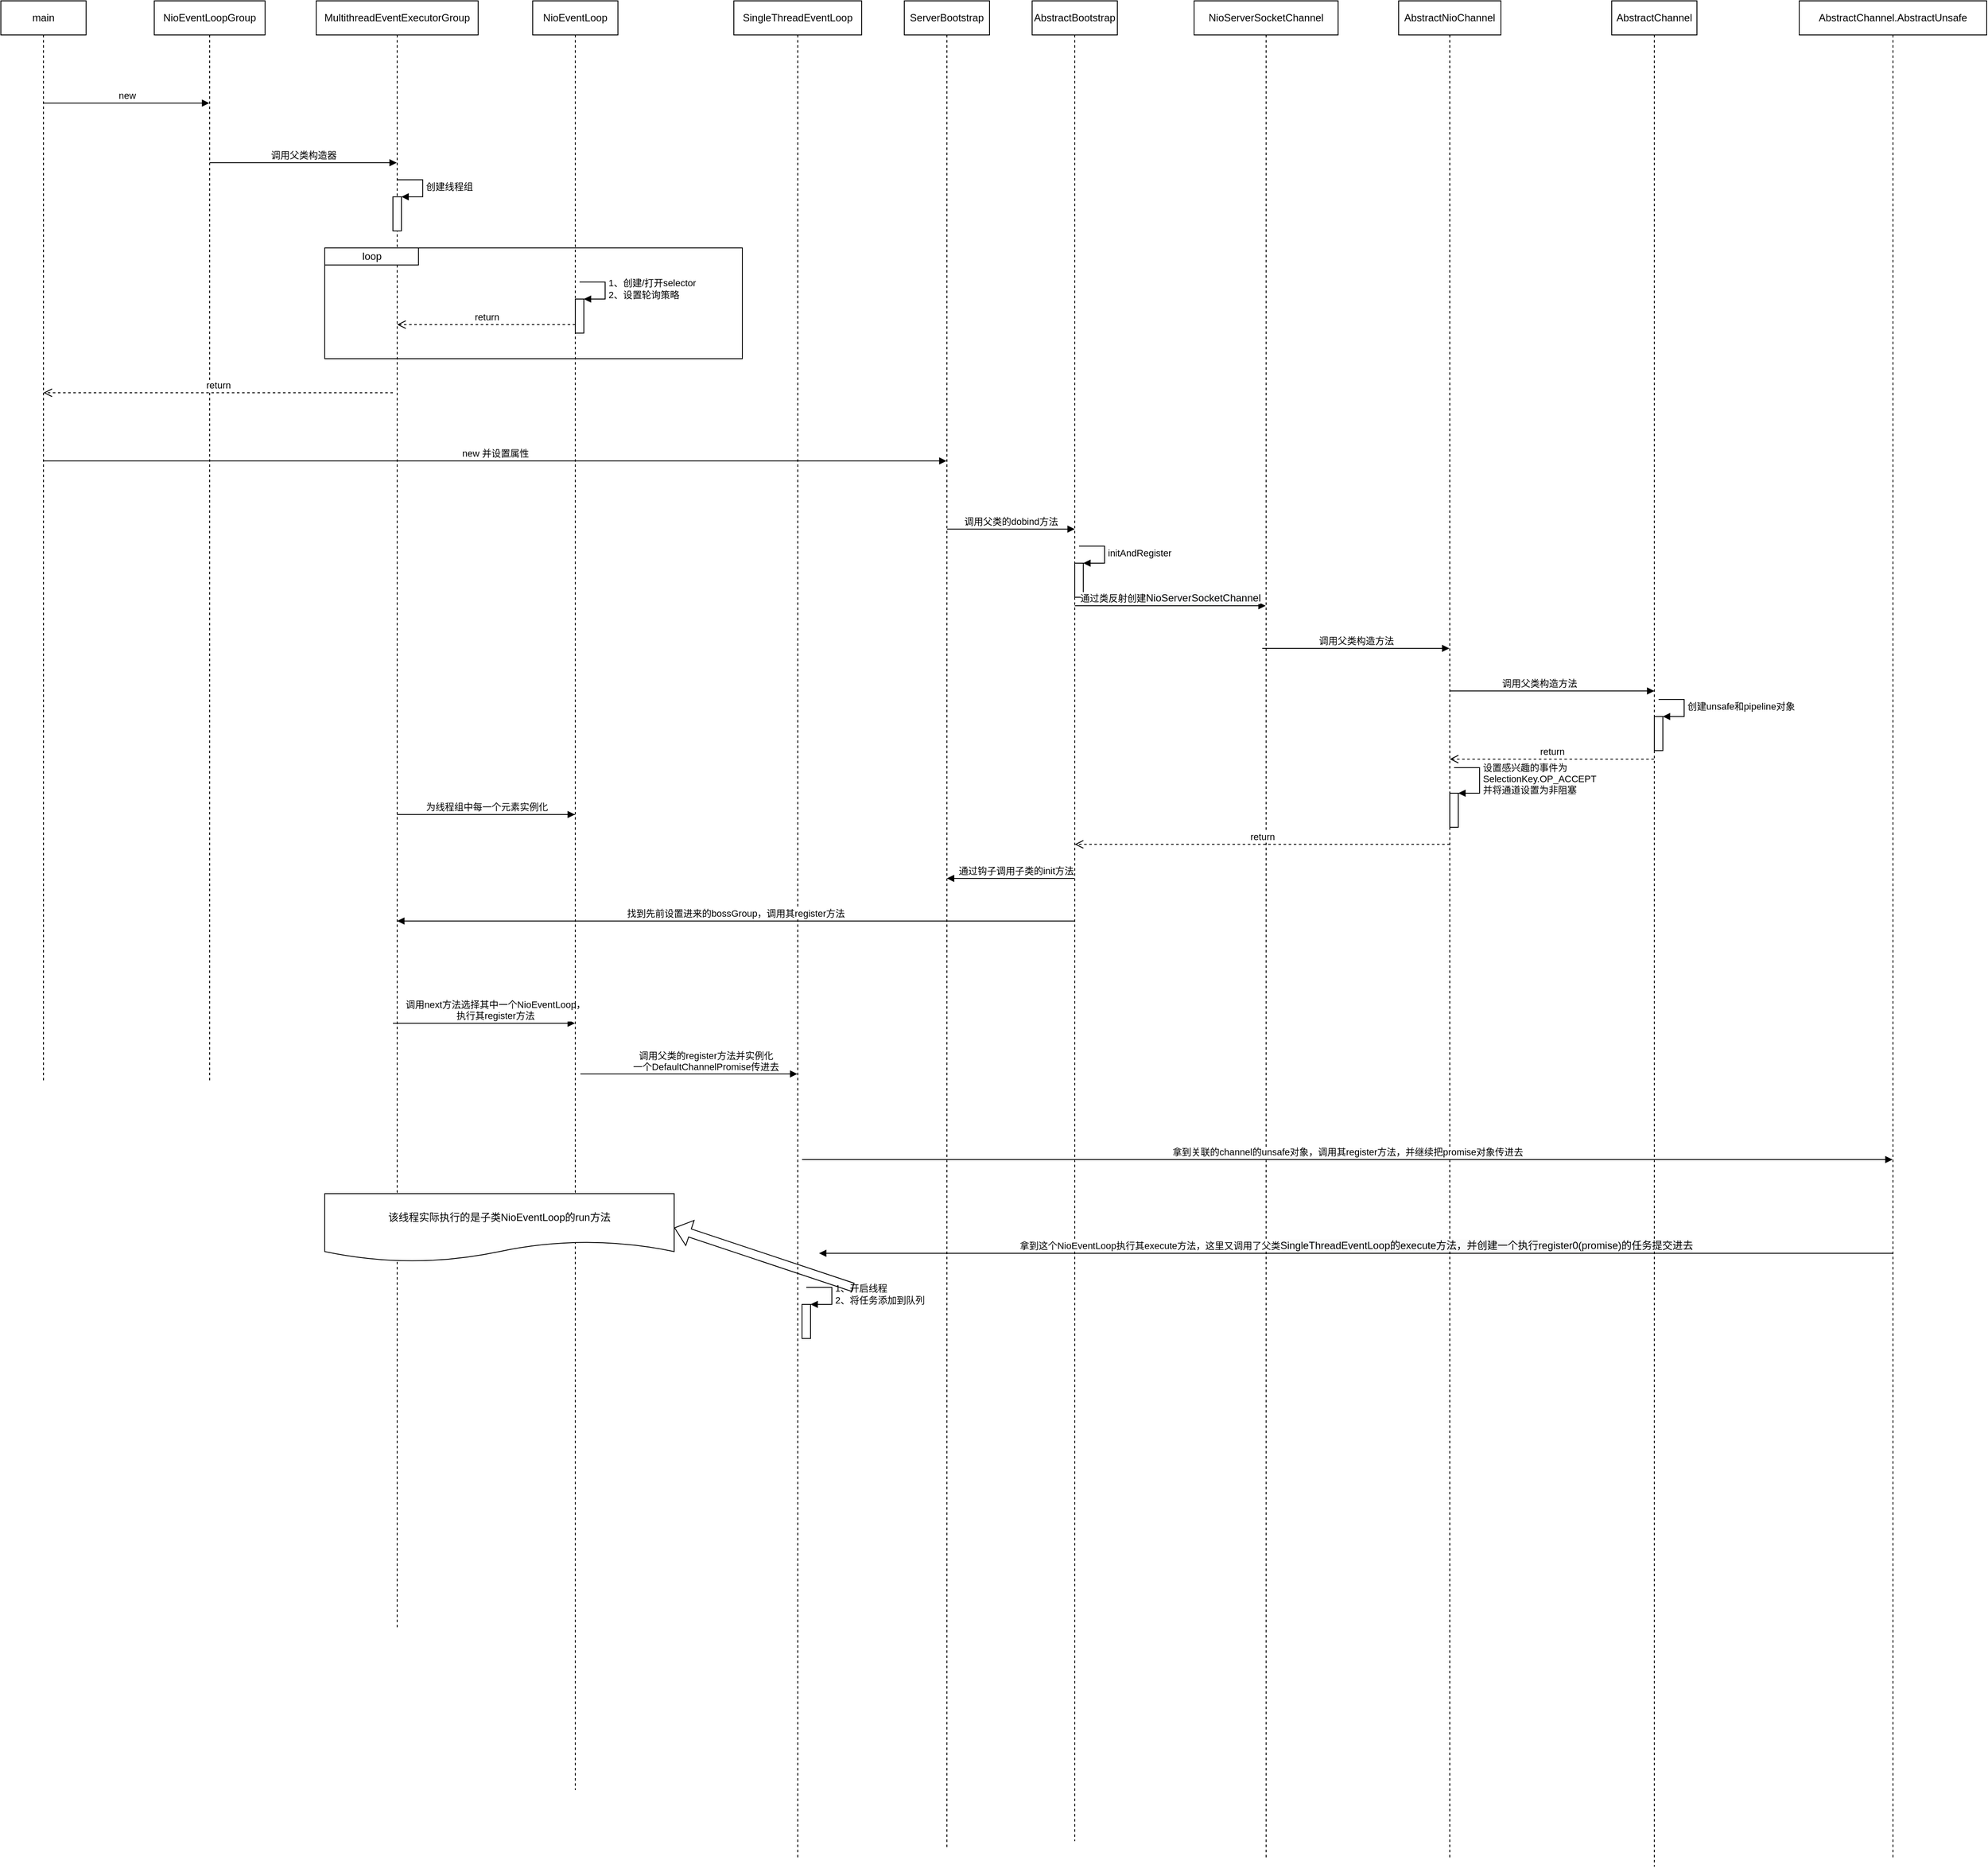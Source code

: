 <mxfile version="20.2.3" type="github" pages="3">
  <diagram id="tIxRO8xajf78YPQee-sz" name="server初始化流程">
    <mxGraphModel dx="2768" dy="1122" grid="1" gridSize="10" guides="1" tooltips="1" connect="1" arrows="1" fold="1" page="1" pageScale="1" pageWidth="827" pageHeight="1169" math="0" shadow="0">
      <root>
        <mxCell id="0" />
        <mxCell id="1" parent="0" />
        <mxCell id="Zc0WpYRjjQa7R1iuoixP-24" value="" style="verticalLabelPosition=bottom;verticalAlign=top;html=1;shape=mxgraph.basic.rect;fillColor2=none;strokeWidth=1;size=20;indent=5;labelBackgroundColor=#1A1A1A;" vertex="1" parent="1">
          <mxGeometry x="120" y="390" width="490" height="130" as="geometry" />
        </mxCell>
        <mxCell id="FBzr9HJSju0Ybb7Xefjj-1" value="main" style="shape=umlLifeline;perimeter=lifelinePerimeter;whiteSpace=wrap;html=1;container=1;collapsible=0;recursiveResize=0;outlineConnect=0;" vertex="1" parent="1">
          <mxGeometry x="-260" y="100" width="100" height="1880" as="geometry" />
        </mxCell>
        <mxCell id="FBzr9HJSju0Ybb7Xefjj-2" value="NioEventLoopGroup" style="shape=umlLifeline;perimeter=lifelinePerimeter;whiteSpace=wrap;html=1;container=1;collapsible=0;recursiveResize=0;outlineConnect=0;" vertex="1" parent="1">
          <mxGeometry x="-80" y="100" width="130" height="1890" as="geometry" />
        </mxCell>
        <mxCell id="Zc0WpYRjjQa7R1iuoixP-1" value="MultithreadEventExecutorGroup" style="shape=umlLifeline;perimeter=lifelinePerimeter;whiteSpace=wrap;html=1;container=1;collapsible=0;recursiveResize=0;outlineConnect=0;" vertex="1" parent="1">
          <mxGeometry x="110" y="100" width="190" height="1910" as="geometry" />
        </mxCell>
        <mxCell id="Zc0WpYRjjQa7R1iuoixP-14" value="" style="html=1;points=[];perimeter=orthogonalPerimeter;labelBackgroundColor=#1A1A1A;" vertex="1" parent="Zc0WpYRjjQa7R1iuoixP-1">
          <mxGeometry x="90" y="230" width="10" height="40" as="geometry" />
        </mxCell>
        <mxCell id="Zc0WpYRjjQa7R1iuoixP-15" value="创建线程组" style="edgeStyle=orthogonalEdgeStyle;html=1;align=left;spacingLeft=2;endArrow=block;rounded=0;entryX=1;entryY=0;" edge="1" target="Zc0WpYRjjQa7R1iuoixP-14" parent="Zc0WpYRjjQa7R1iuoixP-1">
          <mxGeometry relative="1" as="geometry">
            <mxPoint x="95" y="210" as="sourcePoint" />
            <Array as="points">
              <mxPoint x="125" y="210" />
            </Array>
          </mxGeometry>
        </mxCell>
        <mxCell id="Zc0WpYRjjQa7R1iuoixP-26" value="loop" style="verticalLabelPosition=middle;verticalAlign=middle;html=1;shape=mxgraph.basic.rect;fillColor2=none;strokeWidth=1;size=20;indent=5;labelBackgroundColor=#FFFFFF;fontColor=#000000;labelPosition=center;align=center;" vertex="1" parent="Zc0WpYRjjQa7R1iuoixP-1">
          <mxGeometry x="10" y="290" width="110" height="20" as="geometry" />
        </mxCell>
        <mxCell id="Zc0WpYRjjQa7R1iuoixP-27" value="return" style="html=1;verticalAlign=bottom;endArrow=open;dashed=1;endSize=8;rounded=0;fontColor=#000000;" edge="1" parent="Zc0WpYRjjQa7R1iuoixP-1" target="FBzr9HJSju0Ybb7Xefjj-1">
          <mxGeometry relative="1" as="geometry">
            <mxPoint x="90" y="460" as="sourcePoint" />
            <mxPoint x="10" y="460" as="targetPoint" />
            <Array as="points">
              <mxPoint x="-60" y="460" />
            </Array>
          </mxGeometry>
        </mxCell>
        <mxCell id="9O3o-UVENLf6trGfuzex-10" value="调用next方法选择其中一个NioEventLoop，&lt;br&gt;执行其register方法" style="html=1;verticalAlign=bottom;endArrow=block;rounded=0;" edge="1" parent="Zc0WpYRjjQa7R1iuoixP-1" target="Zc0WpYRjjQa7R1iuoixP-2">
          <mxGeometry x="0.124" width="80" relative="1" as="geometry">
            <mxPoint x="90" y="1200" as="sourcePoint" />
            <mxPoint x="170" y="1200" as="targetPoint" />
            <mxPoint as="offset" />
          </mxGeometry>
        </mxCell>
        <mxCell id="Zc0WpYRjjQa7R1iuoixP-2" value="NioEventLoop" style="shape=umlLifeline;perimeter=lifelinePerimeter;whiteSpace=wrap;html=1;container=1;collapsible=0;recursiveResize=0;outlineConnect=0;" vertex="1" parent="1">
          <mxGeometry x="364" y="100" width="100" height="2100" as="geometry" />
        </mxCell>
        <mxCell id="Zc0WpYRjjQa7R1iuoixP-20" value="" style="html=1;points=[];perimeter=orthogonalPerimeter;labelBackgroundColor=#1A1A1A;" vertex="1" parent="Zc0WpYRjjQa7R1iuoixP-2">
          <mxGeometry x="50" y="350" width="10" height="40" as="geometry" />
        </mxCell>
        <mxCell id="Zc0WpYRjjQa7R1iuoixP-21" value="1、创建/打开selector&lt;br&gt;2、设置轮询策略" style="edgeStyle=orthogonalEdgeStyle;html=1;align=left;spacingLeft=2;endArrow=block;rounded=0;entryX=1;entryY=0;" edge="1" target="Zc0WpYRjjQa7R1iuoixP-20" parent="Zc0WpYRjjQa7R1iuoixP-2">
          <mxGeometry relative="1" as="geometry">
            <mxPoint x="55" y="330" as="sourcePoint" />
            <Array as="points">
              <mxPoint x="85" y="330" />
            </Array>
          </mxGeometry>
        </mxCell>
        <mxCell id="Zc0WpYRjjQa7R1iuoixP-22" value="return" style="html=1;verticalAlign=bottom;endArrow=open;dashed=1;endSize=8;rounded=0;" edge="1" parent="Zc0WpYRjjQa7R1iuoixP-2" target="Zc0WpYRjjQa7R1iuoixP-1">
          <mxGeometry relative="1" as="geometry">
            <mxPoint x="50" y="380" as="sourcePoint" />
            <mxPoint x="-30" y="380" as="targetPoint" />
          </mxGeometry>
        </mxCell>
        <mxCell id="Zc0WpYRjjQa7R1iuoixP-4" value="ServerBootstrap" style="shape=umlLifeline;perimeter=lifelinePerimeter;whiteSpace=wrap;html=1;container=1;collapsible=0;recursiveResize=0;outlineConnect=0;" vertex="1" parent="1">
          <mxGeometry x="800" y="100" width="100" height="2170" as="geometry" />
        </mxCell>
        <mxCell id="Zc0WpYRjjQa7R1iuoixP-6" value="NioServerSocketChannel" style="shape=umlLifeline;perimeter=lifelinePerimeter;whiteSpace=wrap;html=1;container=1;collapsible=0;recursiveResize=0;outlineConnect=0;" vertex="1" parent="1">
          <mxGeometry x="1140" y="100" width="169" height="2180" as="geometry" />
        </mxCell>
        <mxCell id="Zc0WpYRjjQa7R1iuoixP-34" value="调用父类构造方法" style="html=1;verticalAlign=bottom;endArrow=block;rounded=0;" edge="1" parent="Zc0WpYRjjQa7R1iuoixP-6" target="Zc0WpYRjjQa7R1iuoixP-7">
          <mxGeometry width="80" relative="1" as="geometry">
            <mxPoint x="80" y="760" as="sourcePoint" />
            <mxPoint x="160" y="760" as="targetPoint" />
          </mxGeometry>
        </mxCell>
        <mxCell id="Zc0WpYRjjQa7R1iuoixP-7" value="AbstractNioChannel" style="shape=umlLifeline;perimeter=lifelinePerimeter;whiteSpace=wrap;html=1;container=1;collapsible=0;recursiveResize=0;outlineConnect=0;" vertex="1" parent="1">
          <mxGeometry x="1380" y="100" width="120" height="2180" as="geometry" />
        </mxCell>
        <mxCell id="Zc0WpYRjjQa7R1iuoixP-38" value="return" style="html=1;verticalAlign=bottom;endArrow=open;dashed=1;endSize=8;rounded=0;fontColor=#000000;" edge="1" parent="Zc0WpYRjjQa7R1iuoixP-7" source="Zc0WpYRjjQa7R1iuoixP-8">
          <mxGeometry relative="1" as="geometry">
            <mxPoint x="140" y="890" as="sourcePoint" />
            <mxPoint x="60" y="890" as="targetPoint" />
          </mxGeometry>
        </mxCell>
        <mxCell id="Zc0WpYRjjQa7R1iuoixP-39" value="" style="html=1;points=[];perimeter=orthogonalPerimeter;labelBackgroundColor=#1A1A1A;" vertex="1" parent="Zc0WpYRjjQa7R1iuoixP-7">
          <mxGeometry x="60" y="930" width="10" height="40" as="geometry" />
        </mxCell>
        <mxCell id="Zc0WpYRjjQa7R1iuoixP-40" value="设置感兴趣的事件为&lt;br&gt;SelectionKey.OP_ACCEPT&lt;br&gt;并将通道设置为非阻塞" style="edgeStyle=orthogonalEdgeStyle;html=1;align=left;spacingLeft=2;endArrow=block;rounded=0;entryX=1;entryY=0;" edge="1" target="Zc0WpYRjjQa7R1iuoixP-39" parent="Zc0WpYRjjQa7R1iuoixP-7">
          <mxGeometry relative="1" as="geometry">
            <mxPoint x="65" y="900" as="sourcePoint" />
            <Array as="points">
              <mxPoint x="95" y="900" />
            </Array>
          </mxGeometry>
        </mxCell>
        <mxCell id="9O3o-UVENLf6trGfuzex-1" value="return" style="html=1;verticalAlign=bottom;endArrow=open;dashed=1;endSize=8;rounded=0;fontColor=#000000;" edge="1" parent="Zc0WpYRjjQa7R1iuoixP-7" target="Zc0WpYRjjQa7R1iuoixP-29">
          <mxGeometry relative="1" as="geometry">
            <mxPoint x="60" y="990" as="sourcePoint" />
            <mxPoint x="-670" y="1000" as="targetPoint" />
          </mxGeometry>
        </mxCell>
        <mxCell id="Zc0WpYRjjQa7R1iuoixP-8" value="AbstractChannel" style="shape=umlLifeline;perimeter=lifelinePerimeter;whiteSpace=wrap;html=1;container=1;collapsible=0;recursiveResize=0;outlineConnect=0;" vertex="1" parent="1">
          <mxGeometry x="1630" y="100" width="100" height="2190" as="geometry" />
        </mxCell>
        <mxCell id="Zc0WpYRjjQa7R1iuoixP-35" value="调用父类构造方法" style="html=1;verticalAlign=bottom;endArrow=block;rounded=0;" edge="1" parent="Zc0WpYRjjQa7R1iuoixP-8" source="Zc0WpYRjjQa7R1iuoixP-7">
          <mxGeometry x="-0.129" width="80" relative="1" as="geometry">
            <mxPoint x="-150" y="810" as="sourcePoint" />
            <mxPoint x="50" y="810" as="targetPoint" />
            <mxPoint as="offset" />
          </mxGeometry>
        </mxCell>
        <mxCell id="Zc0WpYRjjQa7R1iuoixP-36" value="" style="html=1;points=[];perimeter=orthogonalPerimeter;labelBackgroundColor=#1A1A1A;" vertex="1" parent="Zc0WpYRjjQa7R1iuoixP-8">
          <mxGeometry x="50" y="840" width="10" height="40" as="geometry" />
        </mxCell>
        <mxCell id="Zc0WpYRjjQa7R1iuoixP-37" value="创建unsafe和pipeline对象" style="edgeStyle=orthogonalEdgeStyle;html=1;align=left;spacingLeft=2;endArrow=block;rounded=0;entryX=1;entryY=0;" edge="1" target="Zc0WpYRjjQa7R1iuoixP-36" parent="Zc0WpYRjjQa7R1iuoixP-8">
          <mxGeometry relative="1" as="geometry">
            <mxPoint x="55" y="820" as="sourcePoint" />
            <Array as="points">
              <mxPoint x="85" y="820" />
            </Array>
          </mxGeometry>
        </mxCell>
        <mxCell id="Zc0WpYRjjQa7R1iuoixP-9" value="SingleThreadEventLoop" style="shape=umlLifeline;perimeter=lifelinePerimeter;whiteSpace=wrap;html=1;container=1;collapsible=0;recursiveResize=0;outlineConnect=0;" vertex="1" parent="1">
          <mxGeometry x="600" y="100" width="150" height="2180" as="geometry" />
        </mxCell>
        <mxCell id="9O3o-UVENLf6trGfuzex-13" value="拿到关联的channel的unsafe对象，调用其register方法，并继续把promise对象传进去" style="html=1;verticalAlign=bottom;endArrow=block;rounded=0;" edge="1" parent="Zc0WpYRjjQa7R1iuoixP-9" target="Zc0WpYRjjQa7R1iuoixP-10">
          <mxGeometry width="80" relative="1" as="geometry">
            <mxPoint x="80" y="1360" as="sourcePoint" />
            <mxPoint x="160" y="1360" as="targetPoint" />
            <mxPoint as="offset" />
          </mxGeometry>
        </mxCell>
        <mxCell id="9O3o-UVENLf6trGfuzex-17" value="" style="html=1;points=[];perimeter=orthogonalPerimeter;labelBackgroundColor=#1A1A1A;" vertex="1" parent="Zc0WpYRjjQa7R1iuoixP-9">
          <mxGeometry x="80" y="1530" width="10" height="40" as="geometry" />
        </mxCell>
        <mxCell id="9O3o-UVENLf6trGfuzex-18" value="1、开启线程&lt;br&gt;2、将任务添加到队列" style="edgeStyle=orthogonalEdgeStyle;html=1;align=left;spacingLeft=2;endArrow=block;rounded=0;entryX=1;entryY=0;" edge="1" target="9O3o-UVENLf6trGfuzex-17" parent="Zc0WpYRjjQa7R1iuoixP-9">
          <mxGeometry relative="1" as="geometry">
            <mxPoint x="85" y="1510" as="sourcePoint" />
            <Array as="points">
              <mxPoint x="115" y="1510" />
            </Array>
          </mxGeometry>
        </mxCell>
        <mxCell id="Zc0WpYRjjQa7R1iuoixP-10" value="AbstractChannel.AbstractUnsafe" style="shape=umlLifeline;perimeter=lifelinePerimeter;whiteSpace=wrap;html=1;container=1;collapsible=0;recursiveResize=0;outlineConnect=0;" vertex="1" parent="1">
          <mxGeometry x="1850" y="100" width="220" height="2180" as="geometry" />
        </mxCell>
        <mxCell id="Zc0WpYRjjQa7R1iuoixP-12" value="new" style="html=1;verticalAlign=bottom;endArrow=block;rounded=0;" edge="1" parent="1" source="FBzr9HJSju0Ybb7Xefjj-1" target="FBzr9HJSju0Ybb7Xefjj-2">
          <mxGeometry width="80" relative="1" as="geometry">
            <mxPoint x="-190" y="200" as="sourcePoint" />
            <mxPoint x="80" y="350" as="targetPoint" />
            <Array as="points">
              <mxPoint x="-180" y="220" />
            </Array>
          </mxGeometry>
        </mxCell>
        <mxCell id="Zc0WpYRjjQa7R1iuoixP-13" value="调用父类构造器" style="html=1;verticalAlign=bottom;endArrow=block;rounded=0;" edge="1" parent="1" source="FBzr9HJSju0Ybb7Xefjj-2" target="Zc0WpYRjjQa7R1iuoixP-1">
          <mxGeometry width="80" relative="1" as="geometry">
            <mxPoint x="20" y="350" as="sourcePoint" />
            <mxPoint x="80" y="350" as="targetPoint" />
            <Array as="points">
              <mxPoint x="80" y="290" />
            </Array>
          </mxGeometry>
        </mxCell>
        <mxCell id="Zc0WpYRjjQa7R1iuoixP-16" value="为线程组中每一个元素实例化" style="html=1;verticalAlign=bottom;endArrow=block;rounded=0;startArrow=none;" edge="1" parent="1" source="Zc0WpYRjjQa7R1iuoixP-1" target="Zc0WpYRjjQa7R1iuoixP-2">
          <mxGeometry width="80" relative="1" as="geometry">
            <mxPoint x="536.7" y="890" as="sourcePoint" />
            <mxPoint x="220" y="450" as="targetPoint" />
          </mxGeometry>
        </mxCell>
        <mxCell id="Zc0WpYRjjQa7R1iuoixP-18" value="" style="html=1;verticalAlign=bottom;endArrow=none;rounded=0;" edge="1" parent="1" source="Zc0WpYRjjQa7R1iuoixP-1" target="Zc0WpYRjjQa7R1iuoixP-2">
          <mxGeometry width="80" relative="1" as="geometry">
            <mxPoint x="209.5" y="425" as="sourcePoint" />
            <mxPoint x="530.85" y="890" as="targetPoint" />
          </mxGeometry>
        </mxCell>
        <mxCell id="Zc0WpYRjjQa7R1iuoixP-28" value="new 并设置属性" style="html=1;verticalAlign=bottom;endArrow=block;rounded=0;" edge="1" parent="1" source="FBzr9HJSju0Ybb7Xefjj-1" target="Zc0WpYRjjQa7R1iuoixP-4">
          <mxGeometry width="80" relative="1" as="geometry">
            <mxPoint x="360" y="860" as="sourcePoint" />
            <mxPoint x="580" y="540" as="targetPoint" />
            <Array as="points">
              <mxPoint x="500" y="640" />
            </Array>
          </mxGeometry>
        </mxCell>
        <mxCell id="Zc0WpYRjjQa7R1iuoixP-29" value="AbstractBootstrap" style="shape=umlLifeline;perimeter=lifelinePerimeter;whiteSpace=wrap;html=1;container=1;collapsible=0;recursiveResize=0;outlineConnect=0;" vertex="1" parent="1">
          <mxGeometry x="950" y="100" width="100" height="2160" as="geometry" />
        </mxCell>
        <mxCell id="Zc0WpYRjjQa7R1iuoixP-30" value="调用父类的dobind方法" style="html=1;verticalAlign=bottom;endArrow=block;rounded=0;" edge="1" parent="Zc0WpYRjjQa7R1iuoixP-29" source="Zc0WpYRjjQa7R1iuoixP-4">
          <mxGeometry width="80" relative="1" as="geometry">
            <mxPoint x="-30" y="620" as="sourcePoint" />
            <mxPoint x="50" y="620" as="targetPoint" />
          </mxGeometry>
        </mxCell>
        <mxCell id="Zc0WpYRjjQa7R1iuoixP-31" value="" style="html=1;points=[];perimeter=orthogonalPerimeter;labelBackgroundColor=#1A1A1A;" vertex="1" parent="Zc0WpYRjjQa7R1iuoixP-29">
          <mxGeometry x="50" y="660" width="10" height="40" as="geometry" />
        </mxCell>
        <mxCell id="Zc0WpYRjjQa7R1iuoixP-32" value="initAndRegister" style="edgeStyle=orthogonalEdgeStyle;html=1;align=left;spacingLeft=2;endArrow=block;rounded=0;entryX=1;entryY=0;" edge="1" target="Zc0WpYRjjQa7R1iuoixP-31" parent="Zc0WpYRjjQa7R1iuoixP-29">
          <mxGeometry relative="1" as="geometry">
            <mxPoint x="55" y="640" as="sourcePoint" />
            <Array as="points">
              <mxPoint x="85" y="640" />
            </Array>
          </mxGeometry>
        </mxCell>
        <mxCell id="Zc0WpYRjjQa7R1iuoixP-33" value="通过类反射创建&lt;span style=&quot;font-size: 12px; background-color: rgb(248, 249, 250);&quot;&gt;NioServerSocketChannel&lt;/span&gt;" style="html=1;verticalAlign=bottom;endArrow=block;rounded=0;" edge="1" parent="1" source="Zc0WpYRjjQa7R1iuoixP-29" target="Zc0WpYRjjQa7R1iuoixP-6">
          <mxGeometry width="80" relative="1" as="geometry">
            <mxPoint x="850" y="880" as="sourcePoint" />
            <mxPoint x="1050" y="870" as="targetPoint" />
            <Array as="points">
              <mxPoint x="1060" y="810" />
            </Array>
          </mxGeometry>
        </mxCell>
        <mxCell id="9O3o-UVENLf6trGfuzex-5" value="通过钩子调用子类的init方法" style="html=1;verticalAlign=bottom;endArrow=block;rounded=0;" edge="1" parent="1" source="Zc0WpYRjjQa7R1iuoixP-29" target="Zc0WpYRjjQa7R1iuoixP-4">
          <mxGeometry x="-0.065" width="80" relative="1" as="geometry">
            <mxPoint x="780" y="1130" as="sourcePoint" />
            <mxPoint x="740" y="1150" as="targetPoint" />
            <Array as="points">
              <mxPoint x="930" y="1130" />
              <mxPoint x="890" y="1130" />
            </Array>
            <mxPoint x="1" as="offset" />
          </mxGeometry>
        </mxCell>
        <mxCell id="9O3o-UVENLf6trGfuzex-6" value="找到先前设置进来的bossGroup，调用其register方法" style="html=1;verticalAlign=bottom;endArrow=block;rounded=0;" edge="1" parent="1" source="Zc0WpYRjjQa7R1iuoixP-29" target="Zc0WpYRjjQa7R1iuoixP-1">
          <mxGeometry width="80" relative="1" as="geometry">
            <mxPoint x="800" y="1230" as="sourcePoint" />
            <mxPoint x="230" y="1230" as="targetPoint" />
            <Array as="points">
              <mxPoint x="320" y="1180" />
            </Array>
          </mxGeometry>
        </mxCell>
        <mxCell id="9O3o-UVENLf6trGfuzex-11" value="该线程实际执行的是子类NioEventLoop的run方法" style="shape=document;whiteSpace=wrap;html=1;boundedLbl=1;labelBackgroundColor=#FFFFFF;fontColor=#000000;" vertex="1" parent="1">
          <mxGeometry x="120" y="1500" width="410" height="80" as="geometry" />
        </mxCell>
        <mxCell id="9O3o-UVENLf6trGfuzex-12" value="调用父类的register方法并实例化&lt;br&gt;一个DefaultChannelPromise传进去" style="html=1;verticalAlign=bottom;endArrow=block;rounded=0;" edge="1" parent="1" target="Zc0WpYRjjQa7R1iuoixP-9">
          <mxGeometry x="0.15" width="80" relative="1" as="geometry">
            <mxPoint x="420" y="1359.5" as="sourcePoint" />
            <mxPoint x="500" y="1359.5" as="targetPoint" />
            <mxPoint as="offset" />
          </mxGeometry>
        </mxCell>
        <mxCell id="9O3o-UVENLf6trGfuzex-16" value="拿到这个NioEventLoop执行其execute方法，这里又调用了父类&lt;span style=&quot;font-size: 12px; background-color: rgb(248, 249, 250);&quot;&gt;SingleThreadEventLoop的execute方法，并创建一个执行register0(promise)的任务提交进去&lt;/span&gt;" style="html=1;verticalAlign=bottom;endArrow=block;rounded=0;" edge="1" parent="1" source="Zc0WpYRjjQa7R1iuoixP-10">
          <mxGeometry width="80" relative="1" as="geometry">
            <mxPoint x="1780" y="1570" as="sourcePoint" />
            <mxPoint x="700" y="1570" as="targetPoint" />
          </mxGeometry>
        </mxCell>
        <mxCell id="9O3o-UVENLf6trGfuzex-19" value="" style="shape=flexArrow;endArrow=classic;html=1;rounded=0;fontColor=#000000;entryX=1;entryY=0.5;entryDx=0;entryDy=0;" edge="1" parent="1" target="9O3o-UVENLf6trGfuzex-11">
          <mxGeometry width="50" height="50" relative="1" as="geometry">
            <mxPoint x="740" y="1610" as="sourcePoint" />
            <mxPoint x="430" y="1540" as="targetPoint" />
          </mxGeometry>
        </mxCell>
      </root>
    </mxGraphModel>
  </diagram>
  <diagram id="C_GjFuJY2KlmzBEu09hV" name="第 2 页">
    <mxGraphModel dx="1941" dy="1122" grid="1" gridSize="10" guides="1" tooltips="1" connect="1" arrows="1" fold="1" page="1" pageScale="1" pageWidth="827" pageHeight="1169" math="0" shadow="0">
      <root>
        <mxCell id="0" />
        <mxCell id="1" parent="0" />
      </root>
    </mxGraphModel>
  </diagram>
  <diagram id="HSvUeVJYrhFgCNKYpJXA" name="pipeline">
    <mxGraphModel dx="1941" dy="1122" grid="1" gridSize="10" guides="1" tooltips="1" connect="1" arrows="1" fold="1" page="1" pageScale="1" pageWidth="827" pageHeight="1169" math="0" shadow="0">
      <root>
        <mxCell id="0" />
        <mxCell id="1" parent="0" />
        <mxCell id="zL_AtWtQ_RpCjJFN_FTW-1" value="HeadContext" style="rounded=0;whiteSpace=wrap;html=1;labelBackgroundColor=#FFFFFF;fontColor=#000000;labelPosition=center;verticalLabelPosition=middle;align=left;verticalAlign=top;" vertex="1" parent="1">
          <mxGeometry x="30" y="390" width="200" height="90" as="geometry" />
        </mxCell>
        <mxCell id="zL_AtWtQ_RpCjJFN_FTW-2" value="" style="whiteSpace=wrap;html=1;labelBackgroundColor=#FFFFFF;fontColor=#000000;" vertex="1" parent="1">
          <mxGeometry x="360" y="390" width="230" height="90" as="geometry" />
        </mxCell>
        <mxCell id="zL_AtWtQ_RpCjJFN_FTW-3" value="TailContext" style="whiteSpace=wrap;html=1;labelBackgroundColor=#FFFFFF;fontColor=#000000;align=left;labelPosition=center;verticalLabelPosition=middle;verticalAlign=top;" vertex="1" parent="1">
          <mxGeometry x="710" y="400" width="200" height="80" as="geometry" />
        </mxCell>
        <mxCell id="zL_AtWtQ_RpCjJFN_FTW-4" value="handler" style="whiteSpace=wrap;html=1;labelBackgroundColor=#FFFFFF;fontColor=#000000;" vertex="1" parent="1">
          <mxGeometry x="755" y="422.5" width="110" height="40" as="geometry" />
        </mxCell>
        <mxCell id="zL_AtWtQ_RpCjJFN_FTW-6" value="handler" style="whiteSpace=wrap;html=1;labelBackgroundColor=#FFFFFF;fontColor=#000000;" vertex="1" parent="1">
          <mxGeometry x="414" y="415" width="110" height="40" as="geometry" />
        </mxCell>
        <mxCell id="zL_AtWtQ_RpCjJFN_FTW-7" value="handler" style="whiteSpace=wrap;html=1;labelBackgroundColor=#FFFFFF;fontColor=#000000;" vertex="1" parent="1">
          <mxGeometry x="75" y="420" width="110" height="40" as="geometry" />
        </mxCell>
        <mxCell id="zL_AtWtQ_RpCjJFN_FTW-8" value="" style="endArrow=classic;html=1;rounded=0;fontColor=#000000;exitX=1;exitY=0.356;exitDx=0;exitDy=0;exitPerimeter=0;entryX=-0.013;entryY=0.367;entryDx=0;entryDy=0;entryPerimeter=0;" edge="1" parent="1" source="zL_AtWtQ_RpCjJFN_FTW-1" target="zL_AtWtQ_RpCjJFN_FTW-2">
          <mxGeometry width="50" height="50" relative="1" as="geometry">
            <mxPoint x="390" y="600" as="sourcePoint" />
            <mxPoint x="440" y="550" as="targetPoint" />
          </mxGeometry>
        </mxCell>
        <mxCell id="zL_AtWtQ_RpCjJFN_FTW-9" value="" style="endArrow=classic;html=1;rounded=0;fontColor=#000000;exitX=1;exitY=0.356;exitDx=0;exitDy=0;exitPerimeter=0;entryX=0;entryY=0.25;entryDx=0;entryDy=0;" edge="1" parent="1" target="zL_AtWtQ_RpCjJFN_FTW-3">
          <mxGeometry width="50" height="50" relative="1" as="geometry">
            <mxPoint x="590" y="420.0" as="sourcePoint" />
            <mxPoint x="717.01" y="420.99" as="targetPoint" />
          </mxGeometry>
        </mxCell>
        <mxCell id="zL_AtWtQ_RpCjJFN_FTW-10" value="" style="endArrow=classic;html=1;rounded=0;fontColor=#000000;exitX=0;exitY=0.689;exitDx=0;exitDy=0;exitPerimeter=0;entryX=1.005;entryY=0.689;entryDx=0;entryDy=0;entryPerimeter=0;" edge="1" parent="1" source="zL_AtWtQ_RpCjJFN_FTW-2" target="zL_AtWtQ_RpCjJFN_FTW-1">
          <mxGeometry width="50" height="50" relative="1" as="geometry">
            <mxPoint x="250" y="442.04" as="sourcePoint" />
            <mxPoint x="377.01" y="443.03" as="targetPoint" />
          </mxGeometry>
        </mxCell>
        <mxCell id="zL_AtWtQ_RpCjJFN_FTW-11" value="" style="endArrow=classic;html=1;rounded=0;fontColor=#000000;exitX=-0.015;exitY=0.667;exitDx=0;exitDy=0;exitPerimeter=0;entryX=1.004;entryY=0.667;entryDx=0;entryDy=0;entryPerimeter=0;" edge="1" parent="1" source="zL_AtWtQ_RpCjJFN_FTW-3" target="zL_AtWtQ_RpCjJFN_FTW-2">
          <mxGeometry width="50" height="50" relative="1" as="geometry">
            <mxPoint x="590" y="584" as="sourcePoint" />
            <mxPoint x="717.01" y="584.99" as="targetPoint" />
          </mxGeometry>
        </mxCell>
      </root>
    </mxGraphModel>
  </diagram>
</mxfile>
